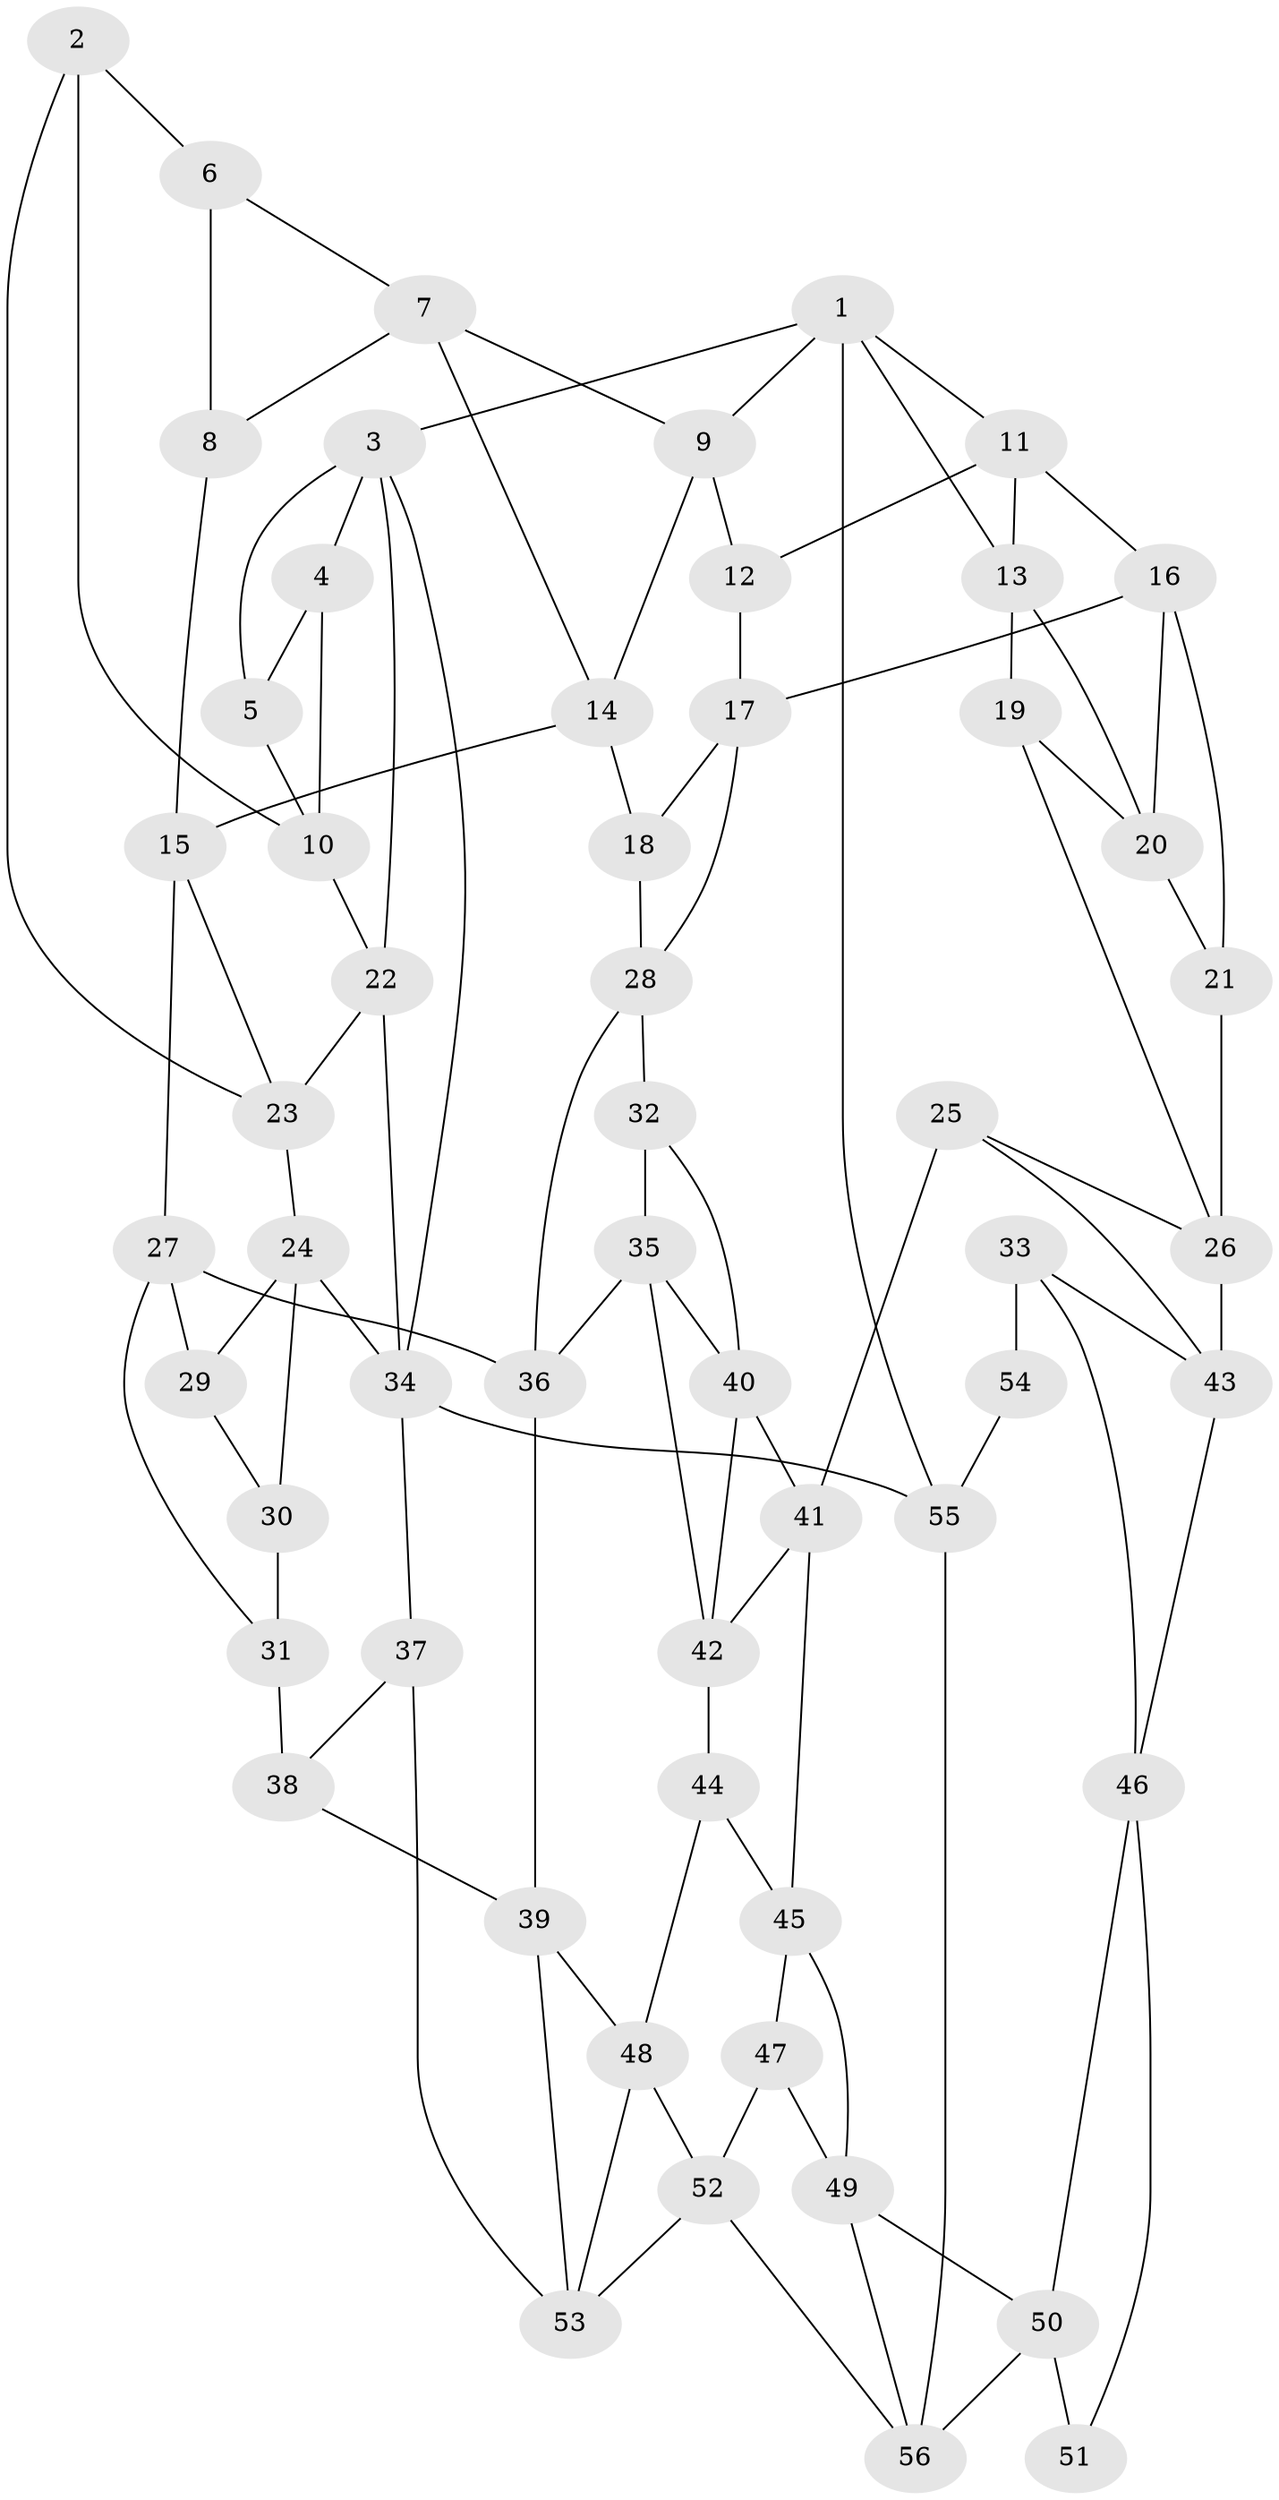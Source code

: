 // original degree distribution, {3: 0.02702702702702703, 4: 0.23423423423423423, 5: 0.5135135135135135, 6: 0.22522522522522523}
// Generated by graph-tools (version 1.1) at 2025/03/03/09/25 03:03:13]
// undirected, 56 vertices, 102 edges
graph export_dot {
graph [start="1"]
  node [color=gray90,style=filled];
  1;
  2;
  3;
  4;
  5;
  6;
  7;
  8;
  9;
  10;
  11;
  12;
  13;
  14;
  15;
  16;
  17;
  18;
  19;
  20;
  21;
  22;
  23;
  24;
  25;
  26;
  27;
  28;
  29;
  30;
  31;
  32;
  33;
  34;
  35;
  36;
  37;
  38;
  39;
  40;
  41;
  42;
  43;
  44;
  45;
  46;
  47;
  48;
  49;
  50;
  51;
  52;
  53;
  54;
  55;
  56;
  1 -- 3 [weight=1.0];
  1 -- 9 [weight=1.0];
  1 -- 11 [weight=1.0];
  1 -- 13 [weight=1.0];
  1 -- 55 [weight=1.0];
  2 -- 6 [weight=1.0];
  2 -- 10 [weight=1.0];
  2 -- 23 [weight=1.0];
  3 -- 4 [weight=1.0];
  3 -- 5 [weight=2.0];
  3 -- 22 [weight=1.0];
  3 -- 34 [weight=1.0];
  4 -- 5 [weight=1.0];
  4 -- 10 [weight=1.0];
  5 -- 10 [weight=1.0];
  6 -- 7 [weight=1.0];
  6 -- 8 [weight=1.0];
  7 -- 8 [weight=1.0];
  7 -- 9 [weight=1.0];
  7 -- 14 [weight=1.0];
  8 -- 15 [weight=1.0];
  9 -- 12 [weight=1.0];
  9 -- 14 [weight=1.0];
  10 -- 22 [weight=1.0];
  11 -- 12 [weight=1.0];
  11 -- 13 [weight=1.0];
  11 -- 16 [weight=1.0];
  12 -- 17 [weight=1.0];
  13 -- 19 [weight=1.0];
  13 -- 20 [weight=1.0];
  14 -- 15 [weight=1.0];
  14 -- 18 [weight=1.0];
  15 -- 23 [weight=1.0];
  15 -- 27 [weight=1.0];
  16 -- 17 [weight=1.0];
  16 -- 20 [weight=1.0];
  16 -- 21 [weight=1.0];
  17 -- 18 [weight=1.0];
  17 -- 28 [weight=1.0];
  18 -- 28 [weight=2.0];
  19 -- 20 [weight=1.0];
  19 -- 26 [weight=1.0];
  20 -- 21 [weight=1.0];
  21 -- 26 [weight=1.0];
  22 -- 23 [weight=1.0];
  22 -- 34 [weight=1.0];
  23 -- 24 [weight=1.0];
  24 -- 29 [weight=1.0];
  24 -- 30 [weight=1.0];
  24 -- 34 [weight=1.0];
  25 -- 26 [weight=1.0];
  25 -- 41 [weight=1.0];
  25 -- 43 [weight=1.0];
  26 -- 43 [weight=1.0];
  27 -- 29 [weight=2.0];
  27 -- 31 [weight=1.0];
  27 -- 36 [weight=1.0];
  28 -- 32 [weight=2.0];
  28 -- 36 [weight=1.0];
  29 -- 30 [weight=1.0];
  30 -- 31 [weight=1.0];
  31 -- 38 [weight=2.0];
  32 -- 35 [weight=1.0];
  32 -- 40 [weight=1.0];
  33 -- 43 [weight=1.0];
  33 -- 46 [weight=1.0];
  33 -- 54 [weight=1.0];
  34 -- 37 [weight=1.0];
  34 -- 55 [weight=1.0];
  35 -- 36 [weight=1.0];
  35 -- 40 [weight=1.0];
  35 -- 42 [weight=1.0];
  36 -- 39 [weight=1.0];
  37 -- 38 [weight=1.0];
  37 -- 53 [weight=1.0];
  38 -- 39 [weight=1.0];
  39 -- 48 [weight=1.0];
  39 -- 53 [weight=1.0];
  40 -- 41 [weight=1.0];
  40 -- 42 [weight=1.0];
  41 -- 42 [weight=1.0];
  41 -- 45 [weight=1.0];
  42 -- 44 [weight=1.0];
  43 -- 46 [weight=1.0];
  44 -- 45 [weight=1.0];
  44 -- 48 [weight=1.0];
  45 -- 47 [weight=1.0];
  45 -- 49 [weight=1.0];
  46 -- 50 [weight=1.0];
  46 -- 51 [weight=1.0];
  47 -- 49 [weight=1.0];
  47 -- 52 [weight=1.0];
  48 -- 52 [weight=1.0];
  48 -- 53 [weight=1.0];
  49 -- 50 [weight=1.0];
  49 -- 56 [weight=1.0];
  50 -- 51 [weight=1.0];
  50 -- 56 [weight=1.0];
  52 -- 53 [weight=1.0];
  52 -- 56 [weight=1.0];
  54 -- 55 [weight=2.0];
  55 -- 56 [weight=1.0];
}
